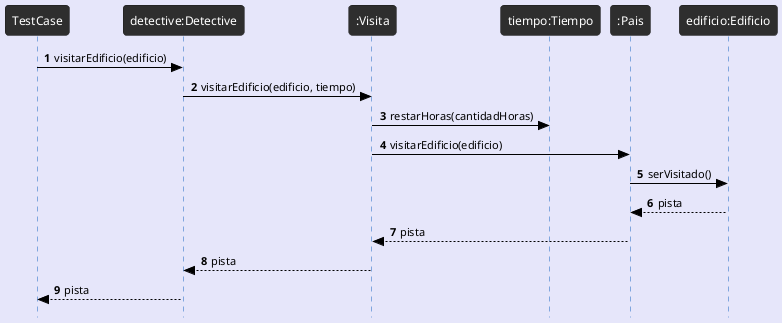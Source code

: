 @startuml
!theme reddress-darkblue
autonumber
skinparam style strictuml
skinparam BackGroundColor lavender
skinparam RoundCorner 7
skinparam SequenceGroupFontColor black
skinparam SequenceGroupBorderColor black
skinparam SequenceGroupBorderThickness 0.5
skinparam ArrowFontColor black
skinparam ArrowColor black
skinparam ActorFontColor black
skinparam participantFontSize 12
skinparam SequenceLifeLineBackGroundColor 2e2e2e

TestCase -> "detective:Detective" as detective : visitarEdificio(edificio)
detective -> ":Visita" as visita : visitarEdificio(edificio, tiempo)
visita -> "tiempo:Tiempo" as tiempo : restarHoras(cantidadHoras)
visita -> ":Pais" as pais : visitarEdificio(edificio)
pais -> "edificio:Edificio" as edificio : serVisitado()
pais <-- edificio : pista
visita <-- pais : pista
detective <-- visita : pista
TestCase <-- detective : pista
@enduml